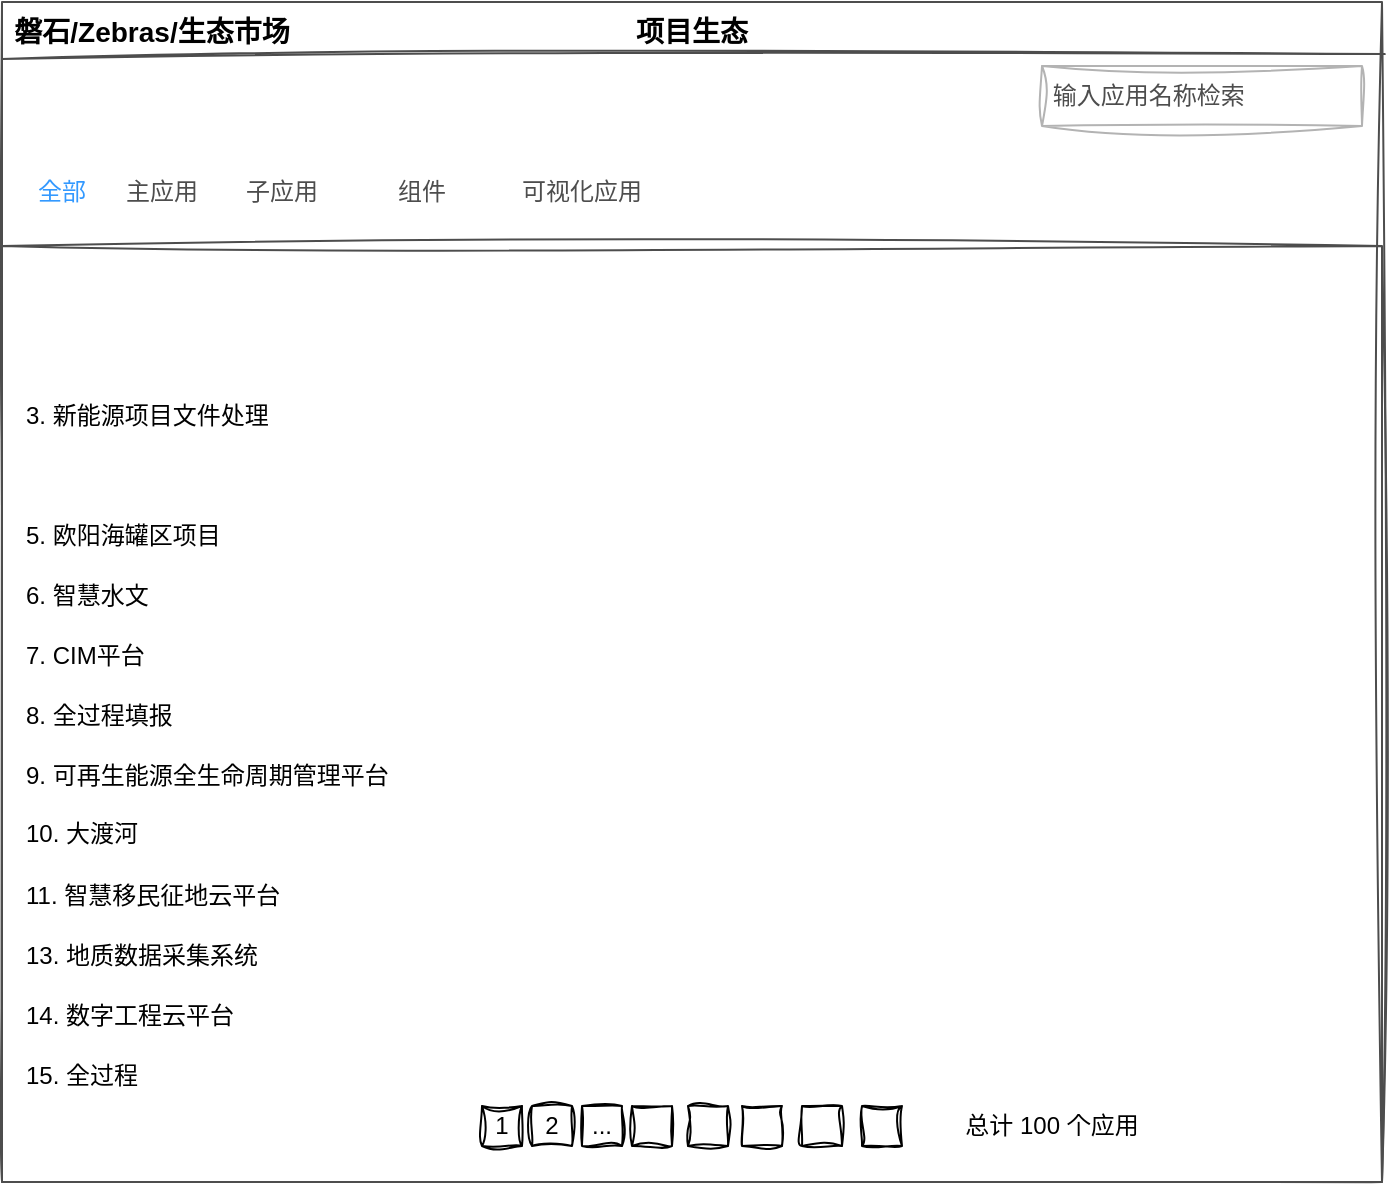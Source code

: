 <mxfile version="23.1.5" type="github">
  <diagram name="第 1 页" id="oaF9fTQ_DsNvX9ZJcAT-">
    <mxGraphModel dx="1259" dy="702" grid="1" gridSize="10" guides="1" tooltips="1" connect="1" arrows="1" fold="1" page="1" pageScale="1" pageWidth="827" pageHeight="1169" math="0" shadow="0">
      <root>
        <mxCell id="0" />
        <mxCell id="1" parent="0" />
        <mxCell id="b33q3xMrvxqg7gH2VDQ9-2" value="" style="rounded=0;whiteSpace=wrap;html=1;fillColor=none;strokeColor=#4D4D4D;sketch=1;curveFitting=1;jiggle=2;shadow=0;" vertex="1" parent="1">
          <mxGeometry x="60" y="140" width="690" height="590" as="geometry" />
        </mxCell>
        <mxCell id="b33q3xMrvxqg7gH2VDQ9-3" value="" style="rounded=0;whiteSpace=wrap;html=1;fillColor=none;strokeColor=#4D4D4D;sketch=1;curveFitting=1;jiggle=2;shadow=0;" vertex="1" parent="1">
          <mxGeometry x="60" y="262" width="690" height="468" as="geometry" />
        </mxCell>
        <mxCell id="b33q3xMrvxqg7gH2VDQ9-6" value="3. 新能源项目文件处理" style="text;html=1;align=left;verticalAlign=middle;whiteSpace=wrap;rounded=0;sketch=1;curveFitting=1;jiggle=2;shadow=0;" vertex="1" parent="1">
          <mxGeometry x="70" y="332" width="250" height="30" as="geometry" />
        </mxCell>
        <mxCell id="b33q3xMrvxqg7gH2VDQ9-8" value="5. 欧阳海罐区项目" style="text;html=1;align=left;verticalAlign=middle;whiteSpace=wrap;rounded=0;sketch=1;curveFitting=1;jiggle=2;shadow=0;" vertex="1" parent="1">
          <mxGeometry x="70" y="392" width="250" height="30" as="geometry" />
        </mxCell>
        <mxCell id="b33q3xMrvxqg7gH2VDQ9-9" value="6. 智慧水文" style="text;html=1;align=left;verticalAlign=middle;whiteSpace=wrap;rounded=0;sketch=1;curveFitting=1;jiggle=2;shadow=0;" vertex="1" parent="1">
          <mxGeometry x="70" y="422" width="250" height="30" as="geometry" />
        </mxCell>
        <mxCell id="b33q3xMrvxqg7gH2VDQ9-10" value="7. CIM平台" style="text;html=1;align=left;verticalAlign=middle;whiteSpace=wrap;rounded=0;sketch=1;curveFitting=1;jiggle=2;shadow=0;" vertex="1" parent="1">
          <mxGeometry x="70" y="452" width="250" height="30" as="geometry" />
        </mxCell>
        <mxCell id="b33q3xMrvxqg7gH2VDQ9-11" value="8. 全过程填报" style="text;html=1;align=left;verticalAlign=middle;whiteSpace=wrap;rounded=0;sketch=1;curveFitting=1;jiggle=2;shadow=0;" vertex="1" parent="1">
          <mxGeometry x="70" y="482" width="250" height="30" as="geometry" />
        </mxCell>
        <mxCell id="b33q3xMrvxqg7gH2VDQ9-12" value="9. 可再生能源全生命周期管理平台" style="text;html=1;align=left;verticalAlign=middle;whiteSpace=wrap;rounded=0;sketch=1;curveFitting=1;jiggle=2;shadow=0;" vertex="1" parent="1">
          <mxGeometry x="70" y="512" width="250" height="30" as="geometry" />
        </mxCell>
        <mxCell id="b33q3xMrvxqg7gH2VDQ9-13" value="10. 大渡河" style="text;html=1;align=left;verticalAlign=middle;whiteSpace=wrap;rounded=0;sketch=1;curveFitting=1;jiggle=2;shadow=0;" vertex="1" parent="1">
          <mxGeometry x="70" y="542" width="250" height="28" as="geometry" />
        </mxCell>
        <mxCell id="b33q3xMrvxqg7gH2VDQ9-14" value="11. 智慧移民征地云平台" style="text;html=1;align=left;verticalAlign=middle;whiteSpace=wrap;rounded=0;sketch=1;curveFitting=1;jiggle=2;shadow=0;" vertex="1" parent="1">
          <mxGeometry x="70" y="572" width="250" height="30" as="geometry" />
        </mxCell>
        <mxCell id="b33q3xMrvxqg7gH2VDQ9-15" value="13. 地质数据采集系统" style="text;html=1;align=left;verticalAlign=middle;whiteSpace=wrap;rounded=0;sketch=1;curveFitting=1;jiggle=2;shadow=0;" vertex="1" parent="1">
          <mxGeometry x="70" y="602" width="250" height="30" as="geometry" />
        </mxCell>
        <mxCell id="b33q3xMrvxqg7gH2VDQ9-16" value="14. 数字工程云平台" style="text;html=1;align=left;verticalAlign=middle;whiteSpace=wrap;rounded=0;sketch=1;curveFitting=1;jiggle=2;shadow=0;" vertex="1" parent="1">
          <mxGeometry x="70" y="632" width="210" height="30" as="geometry" />
        </mxCell>
        <mxCell id="b33q3xMrvxqg7gH2VDQ9-17" value="15. 全过程" style="text;html=1;align=left;verticalAlign=middle;whiteSpace=wrap;rounded=0;sketch=1;curveFitting=1;jiggle=2;shadow=0;" vertex="1" parent="1">
          <mxGeometry x="70" y="662" width="210" height="30" as="geometry" />
        </mxCell>
        <mxCell id="b33q3xMrvxqg7gH2VDQ9-18" value="项目生态" style="text;html=1;align=center;verticalAlign=middle;whiteSpace=wrap;rounded=0;fontSize=14;fontStyle=1;sketch=1;curveFitting=1;jiggle=2;shadow=0;" vertex="1" parent="1">
          <mxGeometry x="375" y="140" width="60" height="30" as="geometry" />
        </mxCell>
        <mxCell id="b33q3xMrvxqg7gH2VDQ9-19" value="磐石/Zebras/生态市场" style="text;html=1;align=center;verticalAlign=middle;whiteSpace=wrap;rounded=0;fontSize=14;fontStyle=1;sketch=1;curveFitting=1;jiggle=2;shadow=0;" vertex="1" parent="1">
          <mxGeometry x="60" y="140" width="150" height="30" as="geometry" />
        </mxCell>
        <mxCell id="b33q3xMrvxqg7gH2VDQ9-20" value="&lt;font color=&quot;#4d4d4d&quot;&gt;&amp;nbsp;输入应用名称检索&lt;/font&gt;" style="text;html=1;align=left;verticalAlign=middle;whiteSpace=wrap;rounded=0;strokeColor=#B3B3B3;sketch=1;curveFitting=1;jiggle=2;shadow=0;" vertex="1" parent="1">
          <mxGeometry x="580" y="172" width="160" height="30" as="geometry" />
        </mxCell>
        <mxCell id="b33q3xMrvxqg7gH2VDQ9-21" value="全部" style="text;html=1;align=center;verticalAlign=middle;whiteSpace=wrap;rounded=0;fontColor=#3399FF;sketch=1;curveFitting=1;jiggle=2;shadow=0;" vertex="1" parent="1">
          <mxGeometry x="60" y="220" width="60" height="30" as="geometry" />
        </mxCell>
        <mxCell id="b33q3xMrvxqg7gH2VDQ9-22" value="主应用" style="text;html=1;align=center;verticalAlign=middle;whiteSpace=wrap;rounded=0;fontColor=#4D4D4D;sketch=1;curveFitting=1;jiggle=2;shadow=0;" vertex="1" parent="1">
          <mxGeometry x="120" y="220" width="40" height="30" as="geometry" />
        </mxCell>
        <mxCell id="b33q3xMrvxqg7gH2VDQ9-23" value="&lt;font&gt;子应用&lt;/font&gt;" style="text;html=1;align=center;verticalAlign=middle;whiteSpace=wrap;rounded=0;sketch=1;curveFitting=1;jiggle=2;shadow=0;fontColor=#4D4D4D;" vertex="1" parent="1">
          <mxGeometry x="180" y="220" width="40" height="30" as="geometry" />
        </mxCell>
        <mxCell id="b33q3xMrvxqg7gH2VDQ9-24" value="&lt;font&gt;组件&lt;/font&gt;" style="text;html=1;align=center;verticalAlign=middle;whiteSpace=wrap;rounded=0;sketch=1;curveFitting=1;jiggle=2;shadow=0;fontColor=#4D4D4D;" vertex="1" parent="1">
          <mxGeometry x="250" y="220" width="40" height="30" as="geometry" />
        </mxCell>
        <mxCell id="b33q3xMrvxqg7gH2VDQ9-25" value="&lt;font&gt;可视化应用&lt;/font&gt;" style="text;html=1;align=center;verticalAlign=middle;whiteSpace=wrap;rounded=0;sketch=1;curveFitting=1;jiggle=2;shadow=0;fontColor=#4D4D4D;" vertex="1" parent="1">
          <mxGeometry x="310" y="220" width="80" height="30" as="geometry" />
        </mxCell>
        <mxCell id="b33q3xMrvxqg7gH2VDQ9-33" value="" style="whiteSpace=wrap;html=1;aspect=fixed;fillColor=none;sketch=1;curveFitting=1;jiggle=2;shadow=0;" vertex="1" parent="1">
          <mxGeometry x="403" y="692" width="20" height="20" as="geometry" />
        </mxCell>
        <mxCell id="b33q3xMrvxqg7gH2VDQ9-34" value="" style="whiteSpace=wrap;html=1;aspect=fixed;fillColor=none;sketch=1;curveFitting=1;jiggle=2;shadow=0;" vertex="1" parent="1">
          <mxGeometry x="375" y="692" width="20" height="20" as="geometry" />
        </mxCell>
        <mxCell id="b33q3xMrvxqg7gH2VDQ9-35" value="..." style="whiteSpace=wrap;html=1;aspect=fixed;fillColor=none;sketch=1;curveFitting=1;jiggle=2;shadow=0;" vertex="1" parent="1">
          <mxGeometry x="350" y="692" width="20" height="20" as="geometry" />
        </mxCell>
        <mxCell id="b33q3xMrvxqg7gH2VDQ9-36" value="2" style="whiteSpace=wrap;html=1;aspect=fixed;fillColor=none;sketch=1;curveFitting=1;jiggle=2;shadow=0;" vertex="1" parent="1">
          <mxGeometry x="325" y="692" width="20" height="20" as="geometry" />
        </mxCell>
        <mxCell id="b33q3xMrvxqg7gH2VDQ9-37" value="1" style="whiteSpace=wrap;html=1;aspect=fixed;fillColor=none;sketch=1;curveFitting=1;jiggle=2;shadow=0;" vertex="1" parent="1">
          <mxGeometry x="300" y="692" width="20" height="20" as="geometry" />
        </mxCell>
        <mxCell id="b33q3xMrvxqg7gH2VDQ9-38" value="" style="whiteSpace=wrap;html=1;aspect=fixed;fillColor=none;sketch=1;curveFitting=1;jiggle=2;shadow=0;" vertex="1" parent="1">
          <mxGeometry x="430" y="692" width="20" height="20" as="geometry" />
        </mxCell>
        <mxCell id="b33q3xMrvxqg7gH2VDQ9-39" value="" style="whiteSpace=wrap;html=1;aspect=fixed;fillColor=none;sketch=1;curveFitting=1;jiggle=2;shadow=0;" vertex="1" parent="1">
          <mxGeometry x="460" y="692" width="20" height="20" as="geometry" />
        </mxCell>
        <mxCell id="b33q3xMrvxqg7gH2VDQ9-40" value="" style="whiteSpace=wrap;html=1;aspect=fixed;fillColor=none;sketch=1;curveFitting=1;jiggle=2;shadow=0;" vertex="1" parent="1">
          <mxGeometry x="490" y="692" width="20" height="20" as="geometry" />
        </mxCell>
        <mxCell id="b33q3xMrvxqg7gH2VDQ9-41" value="总计 100 个应用" style="text;html=1;align=center;verticalAlign=middle;whiteSpace=wrap;rounded=0;sketch=1;curveFitting=1;jiggle=2;shadow=0;" vertex="1" parent="1">
          <mxGeometry x="530" y="687" width="110" height="30" as="geometry" />
        </mxCell>
        <mxCell id="b33q3xMrvxqg7gH2VDQ9-42" value="" style="endArrow=none;html=1;rounded=0;entryX=1.002;entryY=0.034;entryDx=0;entryDy=0;entryPerimeter=0;exitX=0;exitY=0.75;exitDx=0;exitDy=0;strokeColor=#4D4D4D;sketch=1;curveFitting=1;jiggle=2;shadow=0;" edge="1" parent="1">
          <mxGeometry width="50" height="50" relative="1" as="geometry">
            <mxPoint x="60" y="168.5" as="sourcePoint" />
            <mxPoint x="751.38" y="166.06" as="targetPoint" />
          </mxGeometry>
        </mxCell>
      </root>
    </mxGraphModel>
  </diagram>
</mxfile>
